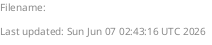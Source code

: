 @startuml

' Common format elements

left header Filename: %filename()
left footer Last updated: %date()

left to right direction
skinparam packageStyle rectangle

@enduml